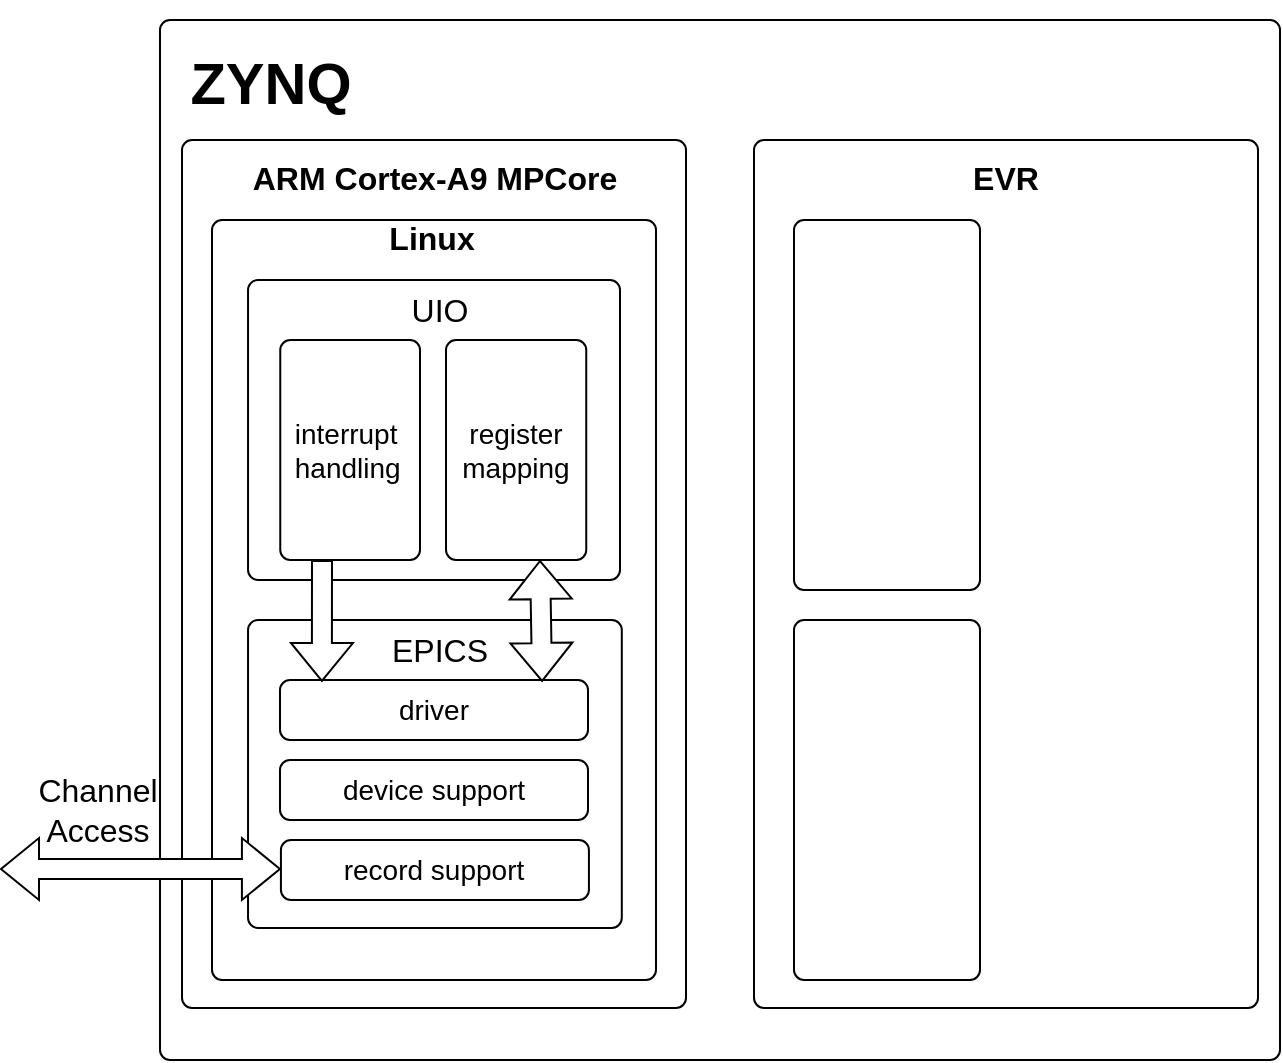<mxfile version="17.3.0" type="github">
  <diagram id="Q8xET7ON9W0R1aJAuh-l" name="Page-1">
    <mxGraphModel dx="2036" dy="666" grid="1" gridSize="10" guides="1" tooltips="1" connect="1" arrows="1" fold="1" page="1" pageScale="1" pageWidth="827" pageHeight="1169" math="0" shadow="0">
      <root>
        <mxCell id="0" />
        <mxCell id="1" parent="0" />
        <mxCell id="0zxXMMkWhYn1V5u2QKEj-7" value="" style="rounded=1;absoluteArcSize=1;html=1;arcSize=10;" vertex="1" parent="1">
          <mxGeometry x="50" y="130" width="560" height="520" as="geometry" />
        </mxCell>
        <mxCell id="0zxXMMkWhYn1V5u2QKEj-8" value="main" style="html=1;shape=mxgraph.er.anchor;whiteSpace=wrap;" vertex="1" parent="0zxXMMkWhYn1V5u2QKEj-7">
          <mxGeometry width="280" height="520" as="geometry" />
        </mxCell>
        <mxCell id="0zxXMMkWhYn1V5u2QKEj-9" value="" style="rounded=1;absoluteArcSize=1;html=1;arcSize=10;whiteSpace=wrap;points=[];strokeColor=inherit;fillColor=inherit;" vertex="1" parent="0zxXMMkWhYn1V5u2QKEj-7">
          <mxGeometry x="297" y="60" width="252" height="434" as="geometry" />
        </mxCell>
        <mxCell id="0zxXMMkWhYn1V5u2QKEj-10" value="" style="rounded=1;absoluteArcSize=1;html=1;arcSize=10;whiteSpace=wrap;points=[];strokeColor=inherit;fillColor=inherit;" vertex="1" parent="0zxXMMkWhYn1V5u2QKEj-7">
          <mxGeometry x="11" y="60" width="252" height="434" as="geometry" />
        </mxCell>
        <mxCell id="0zxXMMkWhYn1V5u2QKEj-11" value="&lt;h2 style=&quot;font-size: 29px&quot;&gt;&lt;font style=&quot;font-size: 29px&quot;&gt;&lt;b&gt;ZYNQ&lt;/b&gt;&lt;/font&gt;&lt;/h2&gt;" style="text;html=1;strokeColor=none;fillColor=none;align=center;verticalAlign=middle;whiteSpace=wrap;rounded=0;" vertex="1" parent="0zxXMMkWhYn1V5u2QKEj-7">
          <mxGeometry x="11" y="17" width="89" height="30" as="geometry" />
        </mxCell>
        <mxCell id="0zxXMMkWhYn1V5u2QKEj-15" value="&lt;b&gt;&lt;font style=&quot;font-size: 16px&quot;&gt;&lt;span class=&quot;markedContent&quot;&gt;&lt;span style=&quot;left: 1054.58px ; top: 286.237px ; font-family: sans-serif ; transform: scalex(0.93)&quot; dir=&quot;ltr&quot;&gt;ARM Cortex-A9 MPCore&lt;/span&gt;&lt;/span&gt;&lt;/font&gt;&lt;/b&gt;" style="text;html=1;strokeColor=none;fillColor=none;align=center;verticalAlign=middle;whiteSpace=wrap;rounded=0;fontSize=29;strokeWidth=3;" vertex="1" parent="0zxXMMkWhYn1V5u2QKEj-7">
          <mxGeometry x="29.75" y="60" width="214.5" height="30" as="geometry" />
        </mxCell>
        <mxCell id="0zxXMMkWhYn1V5u2QKEj-16" value="&lt;b&gt;&lt;font style=&quot;font-size: 16px&quot;&gt;EVR&lt;/font&gt;&lt;/b&gt;" style="text;html=1;strokeColor=none;fillColor=none;align=center;verticalAlign=middle;whiteSpace=wrap;rounded=0;fontSize=29;" vertex="1" parent="0zxXMMkWhYn1V5u2QKEj-7">
          <mxGeometry x="393" y="60" width="60" height="30" as="geometry" />
        </mxCell>
        <mxCell id="0zxXMMkWhYn1V5u2QKEj-17" value="" style="rounded=1;absoluteArcSize=1;html=1;arcSize=10;whiteSpace=wrap;points=[];strokeColor=inherit;fillColor=inherit;" vertex="1" parent="0zxXMMkWhYn1V5u2QKEj-7">
          <mxGeometry x="26" y="100" width="222" height="380" as="geometry" />
        </mxCell>
        <mxCell id="0zxXMMkWhYn1V5u2QKEj-18" value="&lt;font size=&quot;1&quot;&gt;&lt;b&gt;&lt;font style=&quot;font-size: 16px&quot;&gt;Linux&lt;/font&gt;&lt;/b&gt;&lt;/font&gt;" style="text;html=1;strokeColor=none;fillColor=none;align=center;verticalAlign=middle;whiteSpace=wrap;rounded=0;fontSize=29;strokeWidth=3;" vertex="1" parent="0zxXMMkWhYn1V5u2QKEj-7">
          <mxGeometry x="116.37" y="100" width="40.25" height="10" as="geometry" />
        </mxCell>
        <mxCell id="0zxXMMkWhYn1V5u2QKEj-19" value="" style="rounded=1;absoluteArcSize=1;html=1;arcSize=10;whiteSpace=wrap;points=[];strokeColor=inherit;fillColor=inherit;" vertex="1" parent="0zxXMMkWhYn1V5u2QKEj-7">
          <mxGeometry x="44.02" y="130" width="185.98" height="150" as="geometry" />
        </mxCell>
        <mxCell id="0zxXMMkWhYn1V5u2QKEj-20" value="" style="rounded=1;absoluteArcSize=1;html=1;arcSize=10;whiteSpace=wrap;points=[];strokeColor=inherit;fillColor=inherit;" vertex="1" parent="0zxXMMkWhYn1V5u2QKEj-7">
          <mxGeometry x="44.02" y="300" width="186.88" height="154" as="geometry" />
        </mxCell>
        <mxCell id="0zxXMMkWhYn1V5u2QKEj-21" value="&lt;font style=&quot;font-size: 16px&quot;&gt;UIO&lt;/font&gt;" style="text;html=1;strokeColor=none;fillColor=none;align=center;verticalAlign=middle;whiteSpace=wrap;rounded=0;fontSize=14;" vertex="1" parent="0zxXMMkWhYn1V5u2QKEj-7">
          <mxGeometry x="110" y="130" width="60" height="30" as="geometry" />
        </mxCell>
        <mxCell id="0zxXMMkWhYn1V5u2QKEj-23" value="&lt;font style=&quot;font-size: 14px&quot;&gt;driver&lt;/font&gt;" style="rounded=1;absoluteArcSize=1;html=1;arcSize=10;whiteSpace=wrap;points=[];strokeColor=inherit;fillColor=inherit;" vertex="1" parent="0zxXMMkWhYn1V5u2QKEj-7">
          <mxGeometry x="60" y="330" width="154" height="30" as="geometry" />
        </mxCell>
        <mxCell id="0zxXMMkWhYn1V5u2QKEj-25" value="&lt;font style=&quot;font-size: 14px&quot;&gt;register mapping&lt;/font&gt;" style="rounded=1;absoluteArcSize=1;html=1;arcSize=10;whiteSpace=wrap;points=[];strokeColor=inherit;fillColor=inherit;" vertex="1" parent="0zxXMMkWhYn1V5u2QKEj-7">
          <mxGeometry x="143" y="160" width="70.13" height="110" as="geometry" />
        </mxCell>
        <mxCell id="0zxXMMkWhYn1V5u2QKEj-26" value="&lt;pre class=&quot;tw-data-text tw-text-large tw-ta&quot; id=&quot;tw-target-text&quot; style=&quot;text-align: left ; font-size: 14px&quot; dir=&quot;ltr&quot;&gt;&lt;font style=&quot;font-size: 14px&quot; face=&quot;Helvetica&quot;&gt;&lt;span class=&quot;Y2IQFc&quot; lang=&quot;en&quot;&gt;interrupt &lt;br&gt;handling&lt;/span&gt;&lt;/font&gt;&lt;/pre&gt;" style="rounded=1;absoluteArcSize=1;html=1;arcSize=10;whiteSpace=wrap;points=[];strokeColor=inherit;fillColor=inherit;" vertex="1" parent="0zxXMMkWhYn1V5u2QKEj-7">
          <mxGeometry x="60.13" y="160" width="69.87" height="110" as="geometry" />
        </mxCell>
        <mxCell id="0zxXMMkWhYn1V5u2QKEj-27" value="&lt;font style=&quot;font-size: 14px&quot;&gt;device support&lt;/font&gt;" style="rounded=1;absoluteArcSize=1;html=1;arcSize=10;whiteSpace=wrap;points=[];strokeColor=inherit;fillColor=inherit;" vertex="1" parent="0zxXMMkWhYn1V5u2QKEj-7">
          <mxGeometry x="60" y="370" width="154" height="30" as="geometry" />
        </mxCell>
        <mxCell id="0zxXMMkWhYn1V5u2QKEj-28" value="&lt;font style=&quot;font-size: 14px&quot;&gt;record support&lt;/font&gt;" style="rounded=1;absoluteArcSize=1;html=1;arcSize=10;whiteSpace=wrap;points=[];strokeColor=inherit;fillColor=inherit;" vertex="1" parent="0zxXMMkWhYn1V5u2QKEj-7">
          <mxGeometry x="60.46" y="410" width="154" height="30" as="geometry" />
        </mxCell>
        <mxCell id="0zxXMMkWhYn1V5u2QKEj-29" value="" style="shape=flexArrow;endArrow=classic;html=1;rounded=0;fontFamily=Helvetica;fontSize=14;entryX=0.136;entryY=0.033;entryDx=0;entryDy=0;entryPerimeter=0;fillColor=default;gradientColor=none;sketch=0;shadow=0;" edge="1" parent="0zxXMMkWhYn1V5u2QKEj-7" target="0zxXMMkWhYn1V5u2QKEj-23">
          <mxGeometry width="50" height="50" relative="1" as="geometry">
            <mxPoint x="81" y="270" as="sourcePoint" />
            <mxPoint x="130" y="220" as="targetPoint" />
          </mxGeometry>
        </mxCell>
        <mxCell id="0zxXMMkWhYn1V5u2QKEj-32" value="" style="shape=flexArrow;endArrow=classic;startArrow=classic;html=1;rounded=0;shadow=0;sketch=0;fontFamily=Helvetica;fontSize=14;fillColor=default;gradientColor=none;exitX=0.851;exitY=0.033;exitDx=0;exitDy=0;exitPerimeter=0;" edge="1" parent="0zxXMMkWhYn1V5u2QKEj-7" source="0zxXMMkWhYn1V5u2QKEj-23">
          <mxGeometry width="100" height="100" relative="1" as="geometry">
            <mxPoint x="293" y="340" as="sourcePoint" />
            <mxPoint x="190" y="270" as="targetPoint" />
          </mxGeometry>
        </mxCell>
        <mxCell id="0zxXMMkWhYn1V5u2QKEj-22" value="&lt;font style=&quot;font-size: 16px&quot;&gt;EPICS&lt;/font&gt;" style="text;html=1;strokeColor=none;fillColor=none;align=center;verticalAlign=middle;whiteSpace=wrap;rounded=0;fontSize=14;" vertex="1" parent="0zxXMMkWhYn1V5u2QKEj-7">
          <mxGeometry x="110" y="300" width="60" height="30" as="geometry" />
        </mxCell>
        <mxCell id="0zxXMMkWhYn1V5u2QKEj-37" value="" style="rounded=1;absoluteArcSize=1;html=1;arcSize=10;whiteSpace=wrap;points=[];strokeColor=inherit;fillColor=inherit;" vertex="1" parent="0zxXMMkWhYn1V5u2QKEj-7">
          <mxGeometry x="317" y="300" width="93" height="180" as="geometry" />
        </mxCell>
        <mxCell id="0zxXMMkWhYn1V5u2QKEj-38" value="" style="rounded=1;absoluteArcSize=1;html=1;arcSize=10;whiteSpace=wrap;points=[];strokeColor=inherit;fillColor=inherit;" vertex="1" parent="0zxXMMkWhYn1V5u2QKEj-7">
          <mxGeometry x="317" y="100" width="93" height="185" as="geometry" />
        </mxCell>
        <mxCell id="0zxXMMkWhYn1V5u2QKEj-33" value="" style="shape=flexArrow;endArrow=classic;startArrow=classic;html=1;rounded=0;shadow=0;sketch=0;fontFamily=Helvetica;fontSize=14;fillColor=default;gradientColor=none;" edge="1" parent="1">
          <mxGeometry width="100" height="100" relative="1" as="geometry">
            <mxPoint x="-30" y="554.5" as="sourcePoint" />
            <mxPoint x="110.46" y="554.5" as="targetPoint" />
          </mxGeometry>
        </mxCell>
        <mxCell id="0zxXMMkWhYn1V5u2QKEj-36" value="&lt;font style=&quot;font-size: 16px&quot;&gt;Channel Access&lt;/font&gt;" style="text;html=1;strokeColor=none;fillColor=none;align=center;verticalAlign=middle;whiteSpace=wrap;rounded=0;fontFamily=Helvetica;fontSize=14;" vertex="1" parent="1">
          <mxGeometry x="-10" y="510" width="58" height="30" as="geometry" />
        </mxCell>
      </root>
    </mxGraphModel>
  </diagram>
</mxfile>
